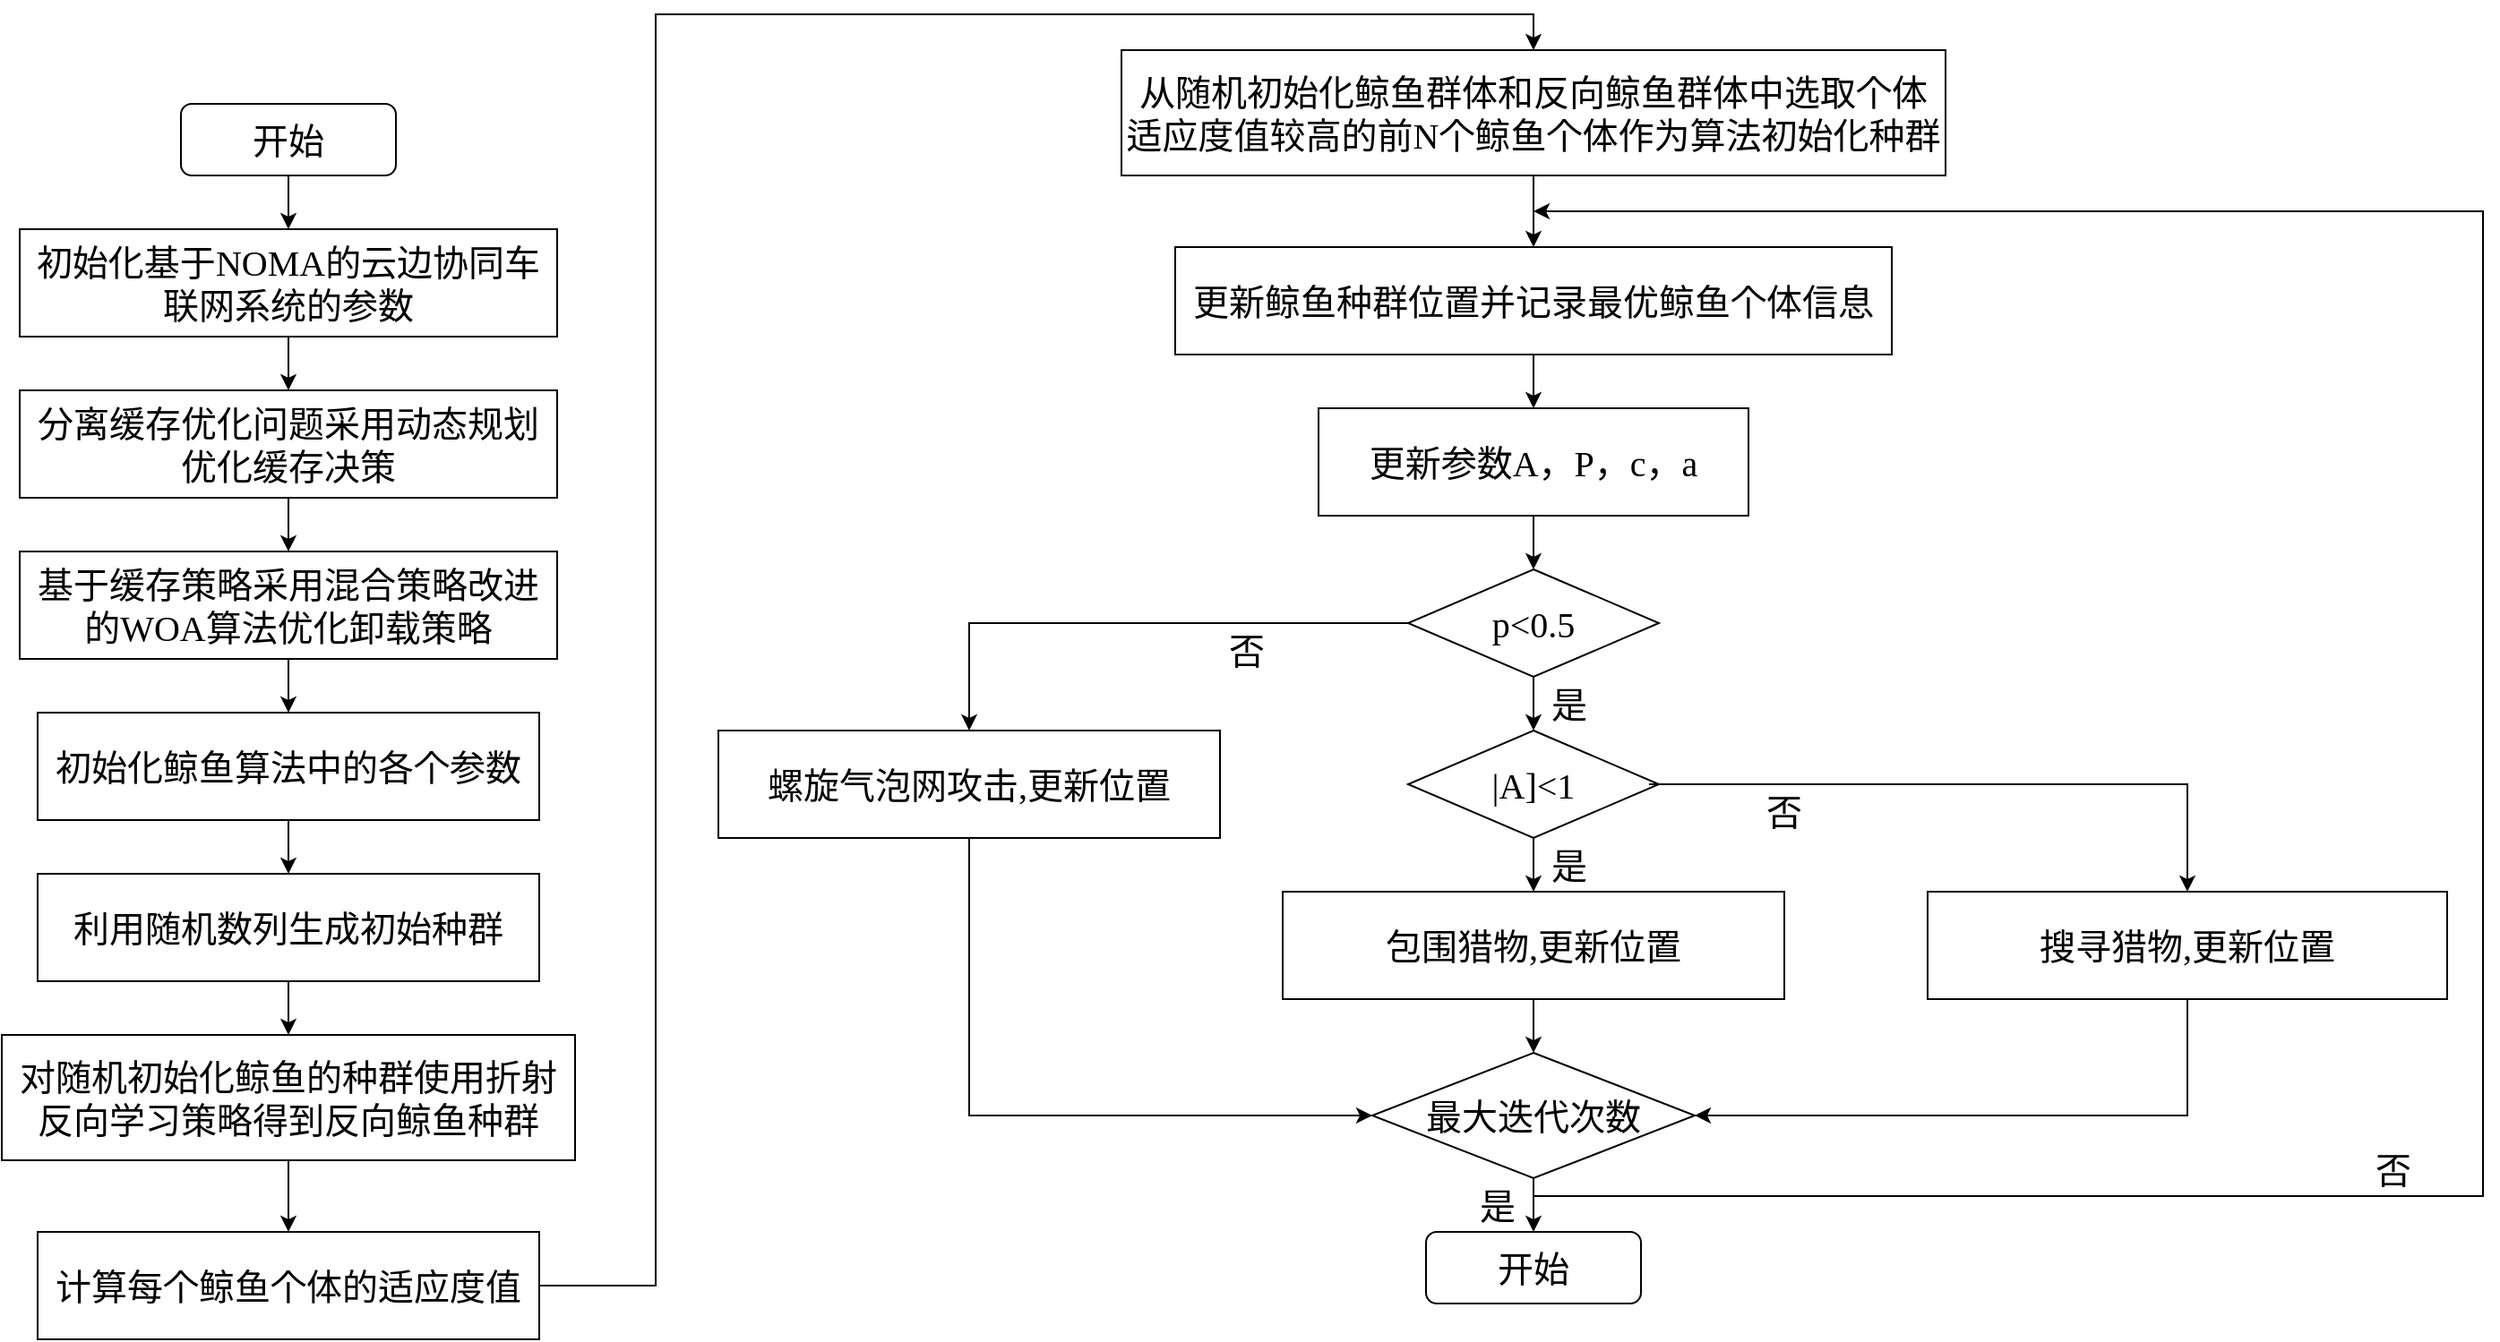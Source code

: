 <mxfile version="27.0.4">
  <diagram name="第 1 页" id="Q3qxnCJ6AdqXe4STUqq4">
    <mxGraphModel dx="1427" dy="1374" grid="1" gridSize="10" guides="1" tooltips="1" connect="1" arrows="1" fold="1" page="1" pageScale="1" pageWidth="705" pageHeight="515" math="0" shadow="0">
      <root>
        <mxCell id="0" />
        <mxCell id="1" parent="0" />
        <mxCell id="_3uv0b-CWjS05ZcHw2qm-1" value="" style="edgeStyle=orthogonalEdgeStyle;rounded=0;orthogonalLoop=1;jettySize=auto;html=1;fontFamily=Verdana;fontSize=18;" edge="1" parent="1" source="_3uv0b-CWjS05ZcHw2qm-2" target="_3uv0b-CWjS05ZcHw2qm-4">
          <mxGeometry relative="1" as="geometry" />
        </mxCell>
        <mxCell id="_3uv0b-CWjS05ZcHw2qm-2" value="&lt;font style=&quot;vertical-align: inherit;&quot;&gt;&lt;font style=&quot;vertical-align: inherit;&quot;&gt;开始&lt;/font&gt;&lt;/font&gt;" style="rounded=1;whiteSpace=wrap;html=1;fontSize=20;glass=0;strokeWidth=1;shadow=0;fontFamily=宋体;" vertex="1" parent="1">
          <mxGeometry x="405" y="10" width="120" height="40" as="geometry" />
        </mxCell>
        <mxCell id="_3uv0b-CWjS05ZcHw2qm-3" value="" style="edgeStyle=orthogonalEdgeStyle;rounded=0;orthogonalLoop=1;jettySize=auto;html=1;fontFamily=Verdana;fontSize=18;" edge="1" parent="1" source="_3uv0b-CWjS05ZcHw2qm-4" target="_3uv0b-CWjS05ZcHw2qm-6">
          <mxGeometry relative="1" as="geometry" />
        </mxCell>
        <mxCell id="_3uv0b-CWjS05ZcHw2qm-4" value="&lt;font style=&quot;vertical-align: inherit;&quot;&gt;&lt;font style=&quot;vertical-align: inherit;&quot;&gt;初始化基于&lt;/font&gt;&lt;font face=&quot;Times New Roman&quot; style=&quot;vertical-align: inherit;&quot;&gt;NOMA&lt;/font&gt;&lt;font style=&quot;vertical-align: inherit;&quot;&gt;的云边协同车联网系统的参数&lt;/font&gt;&lt;/font&gt;" style="rounded=0;whiteSpace=wrap;html=1;fontFamily=宋体;fontSize=20;" vertex="1" parent="1">
          <mxGeometry x="315" y="80" width="300" height="60" as="geometry" />
        </mxCell>
        <mxCell id="_3uv0b-CWjS05ZcHw2qm-5" value="" style="edgeStyle=orthogonalEdgeStyle;rounded=0;orthogonalLoop=1;jettySize=auto;html=1;fontFamily=Verdana;fontSize=18;" edge="1" parent="1" source="_3uv0b-CWjS05ZcHw2qm-6" target="_3uv0b-CWjS05ZcHw2qm-8">
          <mxGeometry relative="1" as="geometry" />
        </mxCell>
        <mxCell id="_3uv0b-CWjS05ZcHw2qm-6" value="&lt;font style=&quot;vertical-align: inherit;&quot;&gt;&lt;font style=&quot;vertical-align: inherit;&quot;&gt;分离缓存优化问题采用动态规划优化缓存决策&lt;/font&gt;&lt;/font&gt;" style="rounded=0;whiteSpace=wrap;html=1;fontFamily=宋体;fontSize=20;" vertex="1" parent="1">
          <mxGeometry x="315" y="170" width="300" height="60" as="geometry" />
        </mxCell>
        <mxCell id="_3uv0b-CWjS05ZcHw2qm-7" value="" style="edgeStyle=orthogonalEdgeStyle;rounded=0;orthogonalLoop=1;jettySize=auto;html=1;fontFamily=Verdana;fontSize=18;" edge="1" parent="1" source="_3uv0b-CWjS05ZcHw2qm-8" target="_3uv0b-CWjS05ZcHw2qm-10">
          <mxGeometry relative="1" as="geometry" />
        </mxCell>
        <mxCell id="_3uv0b-CWjS05ZcHw2qm-8" value="&lt;font style=&quot;vertical-align: inherit;&quot;&gt;&lt;font style=&quot;vertical-align: inherit;&quot;&gt;基于缓存策略采用&lt;font face=&quot;宋体&quot;&gt;混合策略改进的&lt;/font&gt;&lt;font face=&quot;Times New Roman&quot;&gt;WOA&lt;/font&gt;&lt;font face=&quot;宋体&quot;&gt;算法&lt;/font&gt;优化卸载策略&lt;/font&gt;&lt;/font&gt;" style="rounded=0;whiteSpace=wrap;html=1;fontFamily=宋体;fontSize=20;" vertex="1" parent="1">
          <mxGeometry x="315" y="260" width="300" height="60" as="geometry" />
        </mxCell>
        <mxCell id="_3uv0b-CWjS05ZcHw2qm-9" value="" style="edgeStyle=orthogonalEdgeStyle;rounded=0;orthogonalLoop=1;jettySize=auto;html=1;fontFamily=Verdana;fontSize=18;" edge="1" parent="1" source="_3uv0b-CWjS05ZcHw2qm-10" target="_3uv0b-CWjS05ZcHw2qm-12">
          <mxGeometry relative="1" as="geometry" />
        </mxCell>
        <mxCell id="_3uv0b-CWjS05ZcHw2qm-10" value="&lt;font style=&quot;vertical-align: inherit;&quot;&gt;&lt;font style=&quot;vertical-align: inherit;&quot;&gt;初始化鲸鱼算法中的各个参数&lt;/font&gt;&lt;/font&gt;" style="rounded=0;whiteSpace=wrap;html=1;fontFamily=宋体;fontSize=20;" vertex="1" parent="1">
          <mxGeometry x="325" y="350" width="280" height="60" as="geometry" />
        </mxCell>
        <mxCell id="_3uv0b-CWjS05ZcHw2qm-11" value="" style="edgeStyle=orthogonalEdgeStyle;rounded=0;orthogonalLoop=1;jettySize=auto;html=1;fontFamily=Verdana;fontSize=18;" edge="1" parent="1" source="_3uv0b-CWjS05ZcHw2qm-12" target="_3uv0b-CWjS05ZcHw2qm-14">
          <mxGeometry relative="1" as="geometry" />
        </mxCell>
        <mxCell id="_3uv0b-CWjS05ZcHw2qm-12" value="&lt;font style=&quot;vertical-align: inherit;&quot;&gt;&lt;font style=&quot;vertical-align: inherit;&quot;&gt;利用随机数列生成初始种群&lt;/font&gt;&lt;/font&gt;" style="rounded=0;whiteSpace=wrap;html=1;fontFamily=宋体;fontSize=20;" vertex="1" parent="1">
          <mxGeometry x="325" y="440" width="280" height="60" as="geometry" />
        </mxCell>
        <mxCell id="_3uv0b-CWjS05ZcHw2qm-13" value="" style="edgeStyle=orthogonalEdgeStyle;rounded=0;orthogonalLoop=1;jettySize=auto;html=1;fontFamily=Verdana;fontSize=18;" edge="1" parent="1" source="_3uv0b-CWjS05ZcHw2qm-14" target="_3uv0b-CWjS05ZcHw2qm-16">
          <mxGeometry relative="1" as="geometry" />
        </mxCell>
        <mxCell id="_3uv0b-CWjS05ZcHw2qm-14" value="&lt;font style=&quot;vertical-align: inherit;&quot;&gt;&lt;font style=&quot;vertical-align: inherit;&quot;&gt;对随机初始化鲸鱼的种群使用折射反向学习策略得到反向鲸鱼种群&lt;/font&gt;&lt;/font&gt;" style="rounded=0;whiteSpace=wrap;html=1;fontFamily=宋体;fontSize=20;" vertex="1" parent="1">
          <mxGeometry x="305" y="530" width="320" height="70" as="geometry" />
        </mxCell>
        <mxCell id="_3uv0b-CWjS05ZcHw2qm-45" style="edgeStyle=orthogonalEdgeStyle;rounded=0;orthogonalLoop=1;jettySize=auto;html=1;entryX=0.5;entryY=0;entryDx=0;entryDy=0;" edge="1" parent="1" source="_3uv0b-CWjS05ZcHw2qm-16" target="_3uv0b-CWjS05ZcHw2qm-18">
          <mxGeometry relative="1" as="geometry">
            <Array as="points">
              <mxPoint x="670" y="670" />
              <mxPoint x="670" y="-40" />
              <mxPoint x="1160" y="-40" />
            </Array>
          </mxGeometry>
        </mxCell>
        <mxCell id="_3uv0b-CWjS05ZcHw2qm-16" value="&lt;font style=&quot;vertical-align: inherit;&quot;&gt;&lt;font style=&quot;vertical-align: inherit;&quot;&gt;计算每个鲸鱼个体的适应度值&lt;/font&gt;&lt;/font&gt;" style="rounded=0;whiteSpace=wrap;html=1;fontFamily=宋体;fontSize=20;" vertex="1" parent="1">
          <mxGeometry x="325" y="640" width="280" height="60" as="geometry" />
        </mxCell>
        <mxCell id="_3uv0b-CWjS05ZcHw2qm-17" value="" style="edgeStyle=orthogonalEdgeStyle;rounded=0;orthogonalLoop=1;jettySize=auto;html=1;fontFamily=Verdana;fontSize=18;" edge="1" parent="1" source="_3uv0b-CWjS05ZcHw2qm-18" target="_3uv0b-CWjS05ZcHw2qm-20">
          <mxGeometry relative="1" as="geometry" />
        </mxCell>
        <mxCell id="_3uv0b-CWjS05ZcHw2qm-18" value="&lt;font style=&quot;vertical-align: inherit;&quot;&gt;&lt;font style=&quot;vertical-align: inherit;&quot;&gt;&lt;font style=&quot;vertical-align: inherit;&quot;&gt;&lt;font style=&quot;vertical-align: inherit;&quot;&gt;从随机初始化鲸鱼群体和反向鲸鱼群体中选取个体适应度值较高的前&lt;/font&gt;&lt;/font&gt;&lt;font face=&quot;Times New Roman&quot;&gt;&lt;font style=&quot;vertical-align: inherit;&quot;&gt;&lt;font style=&quot;vertical-align: inherit;&quot;&gt;N&lt;/font&gt;&lt;/font&gt;&lt;/font&gt;&lt;font style=&quot;vertical-align: inherit;&quot;&gt;&lt;font style=&quot;vertical-align: inherit;&quot;&gt;个鲸鱼个体作为算法初始化种群&lt;/font&gt;&lt;/font&gt;&lt;/font&gt;&lt;/font&gt;" style="rounded=0;whiteSpace=wrap;html=1;fontFamily=宋体;fontSize=20;" vertex="1" parent="1">
          <mxGeometry x="930" y="-20" width="460" height="70" as="geometry" />
        </mxCell>
        <mxCell id="_3uv0b-CWjS05ZcHw2qm-19" value="" style="edgeStyle=orthogonalEdgeStyle;rounded=0;orthogonalLoop=1;jettySize=auto;html=1;" edge="1" parent="1" source="_3uv0b-CWjS05ZcHw2qm-20" target="_3uv0b-CWjS05ZcHw2qm-22">
          <mxGeometry relative="1" as="geometry" />
        </mxCell>
        <mxCell id="_3uv0b-CWjS05ZcHw2qm-20" value="&lt;font style=&quot;vertical-align: inherit;&quot;&gt;&lt;font style=&quot;vertical-align: inherit;&quot;&gt;更新鲸鱼种群位置并记录最优鲸鱼个体信息&lt;/font&gt;&lt;/font&gt;" style="rounded=0;whiteSpace=wrap;html=1;fontFamily=宋体;fontSize=20;" vertex="1" parent="1">
          <mxGeometry x="960" y="90" width="400" height="60" as="geometry" />
        </mxCell>
        <mxCell id="_3uv0b-CWjS05ZcHw2qm-21" value="" style="edgeStyle=orthogonalEdgeStyle;rounded=0;orthogonalLoop=1;jettySize=auto;html=1;" edge="1" parent="1" source="_3uv0b-CWjS05ZcHw2qm-22" target="_3uv0b-CWjS05ZcHw2qm-24">
          <mxGeometry relative="1" as="geometry" />
        </mxCell>
        <mxCell id="_3uv0b-CWjS05ZcHw2qm-22" value="&lt;font style=&quot;vertical-align: inherit;&quot;&gt;&lt;font face=&quot;宋体&quot; style=&quot;vertical-align: inherit;&quot;&gt;更新参数&lt;/font&gt;&lt;font face=&quot;Times New Roman&quot; style=&quot;vertical-align: inherit;&quot;&gt;A，P，c，a&lt;/font&gt;&lt;/font&gt;" style="rounded=0;whiteSpace=wrap;html=1;fontFamily=宋体;fontSize=20;" vertex="1" parent="1">
          <mxGeometry x="1040" y="180" width="240" height="60" as="geometry" />
        </mxCell>
        <mxCell id="_3uv0b-CWjS05ZcHw2qm-23" value="" style="edgeStyle=orthogonalEdgeStyle;rounded=0;orthogonalLoop=1;jettySize=auto;html=1;" edge="1" parent="1" source="_3uv0b-CWjS05ZcHw2qm-24" target="_3uv0b-CWjS05ZcHw2qm-26">
          <mxGeometry relative="1" as="geometry" />
        </mxCell>
        <mxCell id="_3uv0b-CWjS05ZcHw2qm-24" value="&lt;font&gt;p&amp;lt;0.5&lt;/font&gt;" style="rhombus;whiteSpace=wrap;html=1;fontFamily=Times New Roman;fontSize=20;" vertex="1" parent="1">
          <mxGeometry x="1090" y="270" width="140" height="60" as="geometry" />
        </mxCell>
        <mxCell id="_3uv0b-CWjS05ZcHw2qm-25" value="" style="edgeStyle=orthogonalEdgeStyle;rounded=0;orthogonalLoop=1;jettySize=auto;html=1;" edge="1" parent="1" source="_3uv0b-CWjS05ZcHw2qm-26" target="_3uv0b-CWjS05ZcHw2qm-28">
          <mxGeometry relative="1" as="geometry" />
        </mxCell>
        <mxCell id="_3uv0b-CWjS05ZcHw2qm-26" value="&lt;font&gt;&lt;span&gt;|A]&amp;lt;1&lt;/span&gt;&lt;/font&gt;" style="rhombus;whiteSpace=wrap;html=1;fontFamily=Times New Roman;fontSize=20;" vertex="1" parent="1">
          <mxGeometry x="1090" y="360" width="140" height="60" as="geometry" />
        </mxCell>
        <mxCell id="_3uv0b-CWjS05ZcHw2qm-27" value="" style="edgeStyle=orthogonalEdgeStyle;rounded=0;orthogonalLoop=1;jettySize=auto;html=1;" edge="1" parent="1" source="_3uv0b-CWjS05ZcHw2qm-28" target="_3uv0b-CWjS05ZcHw2qm-32">
          <mxGeometry relative="1" as="geometry" />
        </mxCell>
        <mxCell id="_3uv0b-CWjS05ZcHw2qm-28" value="&lt;font style=&quot;vertical-align: inherit;&quot;&gt;&lt;font style=&quot;vertical-align: inherit;&quot;&gt;包围猎物,更新位置&lt;/font&gt;&lt;/font&gt;" style="rounded=0;whiteSpace=wrap;html=1;fontFamily=宋体;fontSize=20;" vertex="1" parent="1">
          <mxGeometry x="1020" y="450" width="280" height="60" as="geometry" />
        </mxCell>
        <mxCell id="_3uv0b-CWjS05ZcHw2qm-29" value="&lt;font style=&quot;vertical-align: inherit;&quot;&gt;&lt;font style=&quot;vertical-align: inherit;&quot;&gt;螺旋气泡网攻击,更新位置&lt;/font&gt;&lt;/font&gt;" style="rounded=0;whiteSpace=wrap;html=1;fontFamily=宋体;fontSize=20;" vertex="1" parent="1">
          <mxGeometry x="705" y="360" width="280" height="60" as="geometry" />
        </mxCell>
        <mxCell id="_3uv0b-CWjS05ZcHw2qm-30" value="&lt;font style=&quot;vertical-align: inherit;&quot;&gt;&lt;font style=&quot;vertical-align: inherit;&quot;&gt;搜寻猎物,更新位置&lt;/font&gt;&lt;/font&gt;" style="rounded=0;whiteSpace=wrap;html=1;fontFamily=宋体;fontSize=20;" vertex="1" parent="1">
          <mxGeometry x="1380" y="450" width="290" height="60" as="geometry" />
        </mxCell>
        <mxCell id="_3uv0b-CWjS05ZcHw2qm-31" value="" style="edgeStyle=orthogonalEdgeStyle;rounded=0;orthogonalLoop=1;jettySize=auto;html=1;" edge="1" parent="1" source="_3uv0b-CWjS05ZcHw2qm-32" target="_3uv0b-CWjS05ZcHw2qm-33">
          <mxGeometry relative="1" as="geometry" />
        </mxCell>
        <mxCell id="_3uv0b-CWjS05ZcHw2qm-32" value="&lt;font&gt;&lt;span&gt;最大迭代次数&lt;/span&gt;&lt;/font&gt;" style="rhombus;whiteSpace=wrap;html=1;fontFamily=宋体;fontSize=20;" vertex="1" parent="1">
          <mxGeometry x="1070" y="540" width="180" height="70" as="geometry" />
        </mxCell>
        <mxCell id="_3uv0b-CWjS05ZcHw2qm-33" value="&lt;font style=&quot;vertical-align: inherit;&quot;&gt;&lt;font style=&quot;vertical-align: inherit;&quot;&gt;开始&lt;/font&gt;&lt;/font&gt;" style="rounded=1;whiteSpace=wrap;html=1;fontSize=20;glass=0;strokeWidth=1;shadow=0;fontFamily=宋体;" vertex="1" parent="1">
          <mxGeometry x="1100" y="640" width="120" height="40" as="geometry" />
        </mxCell>
        <mxCell id="_3uv0b-CWjS05ZcHw2qm-34" value="" style="endArrow=classic;html=1;rounded=0;exitX=0;exitY=0.5;exitDx=0;exitDy=0;entryX=0.5;entryY=0;entryDx=0;entryDy=0;" edge="1" parent="1" source="_3uv0b-CWjS05ZcHw2qm-24" target="_3uv0b-CWjS05ZcHw2qm-29">
          <mxGeometry width="50" height="50" relative="1" as="geometry">
            <mxPoint x="750" y="330" as="sourcePoint" />
            <mxPoint x="800" y="280" as="targetPoint" />
            <Array as="points">
              <mxPoint x="845" y="300" />
            </Array>
          </mxGeometry>
        </mxCell>
        <mxCell id="_3uv0b-CWjS05ZcHw2qm-35" value="" style="endArrow=classic;html=1;rounded=0;exitX=0.961;exitY=0.501;exitDx=0;exitDy=0;exitPerimeter=0;entryX=0.5;entryY=0;entryDx=0;entryDy=0;" edge="1" parent="1" source="_3uv0b-CWjS05ZcHw2qm-26" target="_3uv0b-CWjS05ZcHw2qm-30">
          <mxGeometry width="50" height="50" relative="1" as="geometry">
            <mxPoint x="1330" y="410" as="sourcePoint" />
            <mxPoint x="1380" y="360" as="targetPoint" />
            <Array as="points">
              <mxPoint x="1525" y="390" />
            </Array>
          </mxGeometry>
        </mxCell>
        <mxCell id="_3uv0b-CWjS05ZcHw2qm-36" value="" style="endArrow=classic;html=1;rounded=0;exitX=0.5;exitY=1;exitDx=0;exitDy=0;entryX=0;entryY=0.5;entryDx=0;entryDy=0;" edge="1" parent="1" source="_3uv0b-CWjS05ZcHw2qm-29" target="_3uv0b-CWjS05ZcHw2qm-32">
          <mxGeometry width="50" height="50" relative="1" as="geometry">
            <mxPoint x="830" y="590" as="sourcePoint" />
            <mxPoint x="880" y="540" as="targetPoint" />
            <Array as="points">
              <mxPoint x="845" y="575" />
            </Array>
          </mxGeometry>
        </mxCell>
        <mxCell id="_3uv0b-CWjS05ZcHw2qm-37" value="" style="endArrow=classic;html=1;rounded=0;exitX=0.5;exitY=1;exitDx=0;exitDy=0;entryX=1;entryY=0.5;entryDx=0;entryDy=0;" edge="1" parent="1" source="_3uv0b-CWjS05ZcHw2qm-30" target="_3uv0b-CWjS05ZcHw2qm-32">
          <mxGeometry width="50" height="50" relative="1" as="geometry">
            <mxPoint x="1500" y="640" as="sourcePoint" />
            <mxPoint x="1550" y="590" as="targetPoint" />
            <Array as="points">
              <mxPoint x="1525" y="575" />
            </Array>
          </mxGeometry>
        </mxCell>
        <mxCell id="_3uv0b-CWjS05ZcHw2qm-38" value="" style="endArrow=classic;html=1;rounded=0;" edge="1" parent="1">
          <mxGeometry width="50" height="50" relative="1" as="geometry">
            <mxPoint x="1160" y="620" as="sourcePoint" />
            <mxPoint x="1160" y="70" as="targetPoint" />
            <Array as="points">
              <mxPoint x="1690" y="620" />
              <mxPoint x="1690" y="70" />
            </Array>
          </mxGeometry>
        </mxCell>
        <mxCell id="_3uv0b-CWjS05ZcHw2qm-39" value="&lt;font&gt;是&lt;/font&gt;" style="text;html=1;align=center;verticalAlign=middle;whiteSpace=wrap;rounded=0;fontFamily=宋体;fontSize=20;" vertex="1" parent="1">
          <mxGeometry x="1150" y="330" width="60" height="30" as="geometry" />
        </mxCell>
        <mxCell id="_3uv0b-CWjS05ZcHw2qm-40" value="&lt;font&gt;是&lt;/font&gt;" style="text;html=1;align=center;verticalAlign=middle;whiteSpace=wrap;rounded=0;fontFamily=宋体;fontSize=20;" vertex="1" parent="1">
          <mxGeometry x="1150" y="420" width="60" height="30" as="geometry" />
        </mxCell>
        <mxCell id="_3uv0b-CWjS05ZcHw2qm-41" value="&lt;font&gt;是&lt;/font&gt;" style="text;html=1;align=center;verticalAlign=middle;whiteSpace=wrap;rounded=0;fontFamily=宋体;fontSize=20;" vertex="1" parent="1">
          <mxGeometry x="1110" y="610" width="60" height="30" as="geometry" />
        </mxCell>
        <mxCell id="_3uv0b-CWjS05ZcHw2qm-42" value="&lt;font&gt;否&lt;/font&gt;" style="text;html=1;align=center;verticalAlign=middle;whiteSpace=wrap;rounded=0;fontFamily=宋体;fontSize=20;" vertex="1" parent="1">
          <mxGeometry x="970" y="300" width="60" height="30" as="geometry" />
        </mxCell>
        <mxCell id="_3uv0b-CWjS05ZcHw2qm-43" value="&lt;font&gt;否&lt;/font&gt;" style="text;html=1;align=center;verticalAlign=middle;whiteSpace=wrap;rounded=0;fontFamily=宋体;fontSize=20;" vertex="1" parent="1">
          <mxGeometry x="1270" y="390" width="60" height="30" as="geometry" />
        </mxCell>
        <mxCell id="_3uv0b-CWjS05ZcHw2qm-44" value="&lt;font&gt;否&lt;/font&gt;" style="text;html=1;align=center;verticalAlign=middle;whiteSpace=wrap;rounded=0;fontFamily=宋体;fontSize=20;" vertex="1" parent="1">
          <mxGeometry x="1610" y="590" width="60" height="30" as="geometry" />
        </mxCell>
      </root>
    </mxGraphModel>
  </diagram>
</mxfile>
